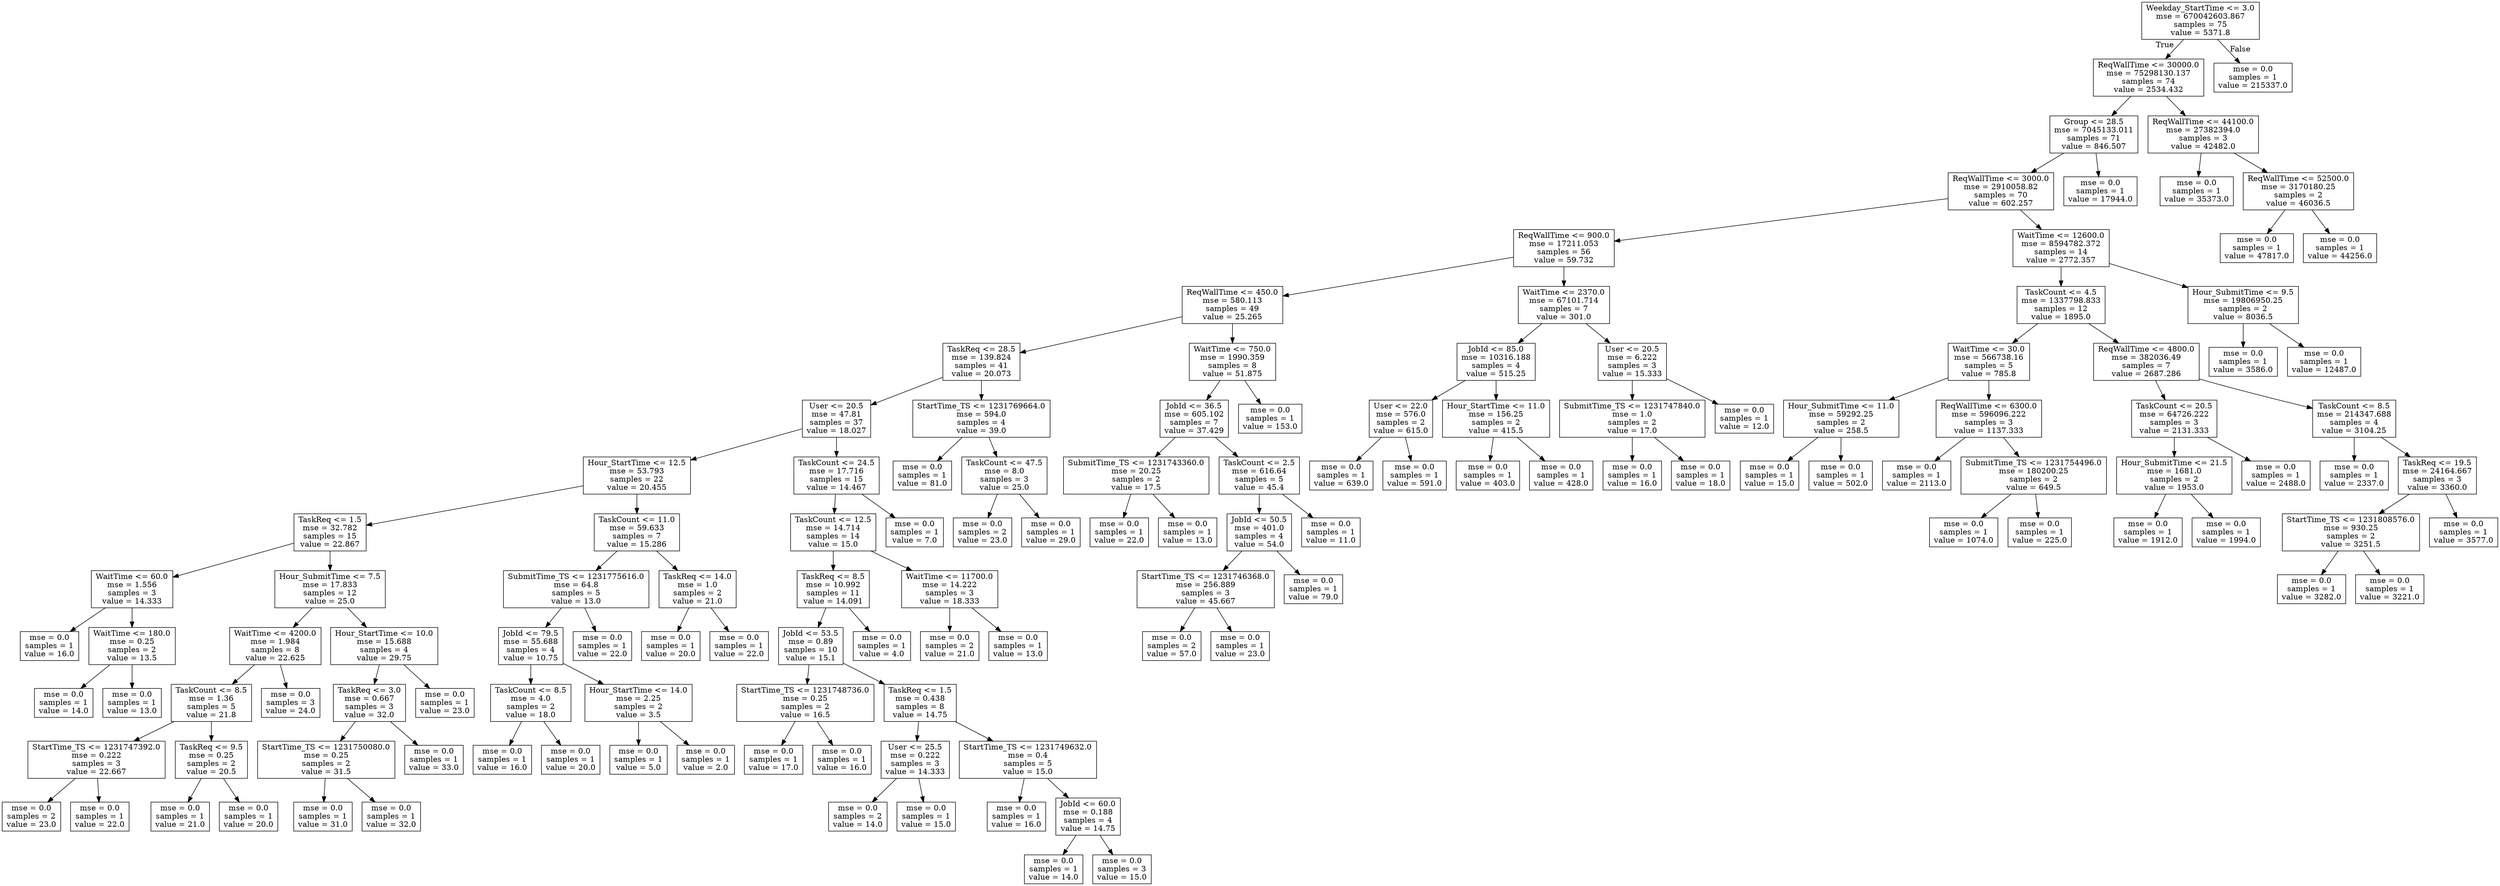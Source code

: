 digraph Tree {
node [shape=box] ;
0 [label="Weekday_StartTime <= 3.0\nmse = 670042603.867\nsamples = 75\nvalue = 5371.8"] ;
1 [label="ReqWallTime <= 30000.0\nmse = 75298130.137\nsamples = 74\nvalue = 2534.432"] ;
0 -> 1 [labeldistance=2.5, labelangle=45, headlabel="True"] ;
2 [label="Group <= 28.5\nmse = 7045133.011\nsamples = 71\nvalue = 846.507"] ;
1 -> 2 ;
3 [label="ReqWallTime <= 3000.0\nmse = 2910058.82\nsamples = 70\nvalue = 602.257"] ;
2 -> 3 ;
4 [label="ReqWallTime <= 900.0\nmse = 17211.053\nsamples = 56\nvalue = 59.732"] ;
3 -> 4 ;
5 [label="ReqWallTime <= 450.0\nmse = 580.113\nsamples = 49\nvalue = 25.265"] ;
4 -> 5 ;
6 [label="TaskReq <= 28.5\nmse = 139.824\nsamples = 41\nvalue = 20.073"] ;
5 -> 6 ;
7 [label="User <= 20.5\nmse = 47.81\nsamples = 37\nvalue = 18.027"] ;
6 -> 7 ;
8 [label="Hour_StartTime <= 12.5\nmse = 53.793\nsamples = 22\nvalue = 20.455"] ;
7 -> 8 ;
9 [label="TaskReq <= 1.5\nmse = 32.782\nsamples = 15\nvalue = 22.867"] ;
8 -> 9 ;
10 [label="WaitTime <= 60.0\nmse = 1.556\nsamples = 3\nvalue = 14.333"] ;
9 -> 10 ;
11 [label="mse = 0.0\nsamples = 1\nvalue = 16.0"] ;
10 -> 11 ;
12 [label="WaitTime <= 180.0\nmse = 0.25\nsamples = 2\nvalue = 13.5"] ;
10 -> 12 ;
13 [label="mse = 0.0\nsamples = 1\nvalue = 14.0"] ;
12 -> 13 ;
14 [label="mse = 0.0\nsamples = 1\nvalue = 13.0"] ;
12 -> 14 ;
15 [label="Hour_SubmitTime <= 7.5\nmse = 17.833\nsamples = 12\nvalue = 25.0"] ;
9 -> 15 ;
16 [label="WaitTime <= 4200.0\nmse = 1.984\nsamples = 8\nvalue = 22.625"] ;
15 -> 16 ;
17 [label="TaskCount <= 8.5\nmse = 1.36\nsamples = 5\nvalue = 21.8"] ;
16 -> 17 ;
18 [label="StartTime_TS <= 1231747392.0\nmse = 0.222\nsamples = 3\nvalue = 22.667"] ;
17 -> 18 ;
19 [label="mse = 0.0\nsamples = 2\nvalue = 23.0"] ;
18 -> 19 ;
20 [label="mse = 0.0\nsamples = 1\nvalue = 22.0"] ;
18 -> 20 ;
21 [label="TaskReq <= 9.5\nmse = 0.25\nsamples = 2\nvalue = 20.5"] ;
17 -> 21 ;
22 [label="mse = 0.0\nsamples = 1\nvalue = 21.0"] ;
21 -> 22 ;
23 [label="mse = 0.0\nsamples = 1\nvalue = 20.0"] ;
21 -> 23 ;
24 [label="mse = 0.0\nsamples = 3\nvalue = 24.0"] ;
16 -> 24 ;
25 [label="Hour_StartTime <= 10.0\nmse = 15.688\nsamples = 4\nvalue = 29.75"] ;
15 -> 25 ;
26 [label="TaskReq <= 3.0\nmse = 0.667\nsamples = 3\nvalue = 32.0"] ;
25 -> 26 ;
27 [label="StartTime_TS <= 1231750080.0\nmse = 0.25\nsamples = 2\nvalue = 31.5"] ;
26 -> 27 ;
28 [label="mse = 0.0\nsamples = 1\nvalue = 31.0"] ;
27 -> 28 ;
29 [label="mse = 0.0\nsamples = 1\nvalue = 32.0"] ;
27 -> 29 ;
30 [label="mse = 0.0\nsamples = 1\nvalue = 33.0"] ;
26 -> 30 ;
31 [label="mse = 0.0\nsamples = 1\nvalue = 23.0"] ;
25 -> 31 ;
32 [label="TaskCount <= 11.0\nmse = 59.633\nsamples = 7\nvalue = 15.286"] ;
8 -> 32 ;
33 [label="SubmitTime_TS <= 1231775616.0\nmse = 64.8\nsamples = 5\nvalue = 13.0"] ;
32 -> 33 ;
34 [label="JobId <= 79.5\nmse = 55.688\nsamples = 4\nvalue = 10.75"] ;
33 -> 34 ;
35 [label="TaskCount <= 8.5\nmse = 4.0\nsamples = 2\nvalue = 18.0"] ;
34 -> 35 ;
36 [label="mse = 0.0\nsamples = 1\nvalue = 16.0"] ;
35 -> 36 ;
37 [label="mse = 0.0\nsamples = 1\nvalue = 20.0"] ;
35 -> 37 ;
38 [label="Hour_StartTime <= 14.0\nmse = 2.25\nsamples = 2\nvalue = 3.5"] ;
34 -> 38 ;
39 [label="mse = 0.0\nsamples = 1\nvalue = 5.0"] ;
38 -> 39 ;
40 [label="mse = 0.0\nsamples = 1\nvalue = 2.0"] ;
38 -> 40 ;
41 [label="mse = 0.0\nsamples = 1\nvalue = 22.0"] ;
33 -> 41 ;
42 [label="TaskReq <= 14.0\nmse = 1.0\nsamples = 2\nvalue = 21.0"] ;
32 -> 42 ;
43 [label="mse = 0.0\nsamples = 1\nvalue = 20.0"] ;
42 -> 43 ;
44 [label="mse = 0.0\nsamples = 1\nvalue = 22.0"] ;
42 -> 44 ;
45 [label="TaskCount <= 24.5\nmse = 17.716\nsamples = 15\nvalue = 14.467"] ;
7 -> 45 ;
46 [label="TaskCount <= 12.5\nmse = 14.714\nsamples = 14\nvalue = 15.0"] ;
45 -> 46 ;
47 [label="TaskReq <= 8.5\nmse = 10.992\nsamples = 11\nvalue = 14.091"] ;
46 -> 47 ;
48 [label="JobId <= 53.5\nmse = 0.89\nsamples = 10\nvalue = 15.1"] ;
47 -> 48 ;
49 [label="StartTime_TS <= 1231748736.0\nmse = 0.25\nsamples = 2\nvalue = 16.5"] ;
48 -> 49 ;
50 [label="mse = 0.0\nsamples = 1\nvalue = 17.0"] ;
49 -> 50 ;
51 [label="mse = 0.0\nsamples = 1\nvalue = 16.0"] ;
49 -> 51 ;
52 [label="TaskReq <= 1.5\nmse = 0.438\nsamples = 8\nvalue = 14.75"] ;
48 -> 52 ;
53 [label="User <= 25.5\nmse = 0.222\nsamples = 3\nvalue = 14.333"] ;
52 -> 53 ;
54 [label="mse = 0.0\nsamples = 2\nvalue = 14.0"] ;
53 -> 54 ;
55 [label="mse = 0.0\nsamples = 1\nvalue = 15.0"] ;
53 -> 55 ;
56 [label="StartTime_TS <= 1231749632.0\nmse = 0.4\nsamples = 5\nvalue = 15.0"] ;
52 -> 56 ;
57 [label="mse = 0.0\nsamples = 1\nvalue = 16.0"] ;
56 -> 57 ;
58 [label="JobId <= 60.0\nmse = 0.188\nsamples = 4\nvalue = 14.75"] ;
56 -> 58 ;
59 [label="mse = 0.0\nsamples = 1\nvalue = 14.0"] ;
58 -> 59 ;
60 [label="mse = 0.0\nsamples = 3\nvalue = 15.0"] ;
58 -> 60 ;
61 [label="mse = 0.0\nsamples = 1\nvalue = 4.0"] ;
47 -> 61 ;
62 [label="WaitTime <= 11700.0\nmse = 14.222\nsamples = 3\nvalue = 18.333"] ;
46 -> 62 ;
63 [label="mse = 0.0\nsamples = 2\nvalue = 21.0"] ;
62 -> 63 ;
64 [label="mse = 0.0\nsamples = 1\nvalue = 13.0"] ;
62 -> 64 ;
65 [label="mse = 0.0\nsamples = 1\nvalue = 7.0"] ;
45 -> 65 ;
66 [label="StartTime_TS <= 1231769664.0\nmse = 594.0\nsamples = 4\nvalue = 39.0"] ;
6 -> 66 ;
67 [label="mse = 0.0\nsamples = 1\nvalue = 81.0"] ;
66 -> 67 ;
68 [label="TaskCount <= 47.5\nmse = 8.0\nsamples = 3\nvalue = 25.0"] ;
66 -> 68 ;
69 [label="mse = 0.0\nsamples = 2\nvalue = 23.0"] ;
68 -> 69 ;
70 [label="mse = 0.0\nsamples = 1\nvalue = 29.0"] ;
68 -> 70 ;
71 [label="WaitTime <= 750.0\nmse = 1990.359\nsamples = 8\nvalue = 51.875"] ;
5 -> 71 ;
72 [label="JobId <= 36.5\nmse = 605.102\nsamples = 7\nvalue = 37.429"] ;
71 -> 72 ;
73 [label="SubmitTime_TS <= 1231743360.0\nmse = 20.25\nsamples = 2\nvalue = 17.5"] ;
72 -> 73 ;
74 [label="mse = 0.0\nsamples = 1\nvalue = 22.0"] ;
73 -> 74 ;
75 [label="mse = 0.0\nsamples = 1\nvalue = 13.0"] ;
73 -> 75 ;
76 [label="TaskCount <= 2.5\nmse = 616.64\nsamples = 5\nvalue = 45.4"] ;
72 -> 76 ;
77 [label="JobId <= 50.5\nmse = 401.0\nsamples = 4\nvalue = 54.0"] ;
76 -> 77 ;
78 [label="StartTime_TS <= 1231746368.0\nmse = 256.889\nsamples = 3\nvalue = 45.667"] ;
77 -> 78 ;
79 [label="mse = 0.0\nsamples = 2\nvalue = 57.0"] ;
78 -> 79 ;
80 [label="mse = 0.0\nsamples = 1\nvalue = 23.0"] ;
78 -> 80 ;
81 [label="mse = 0.0\nsamples = 1\nvalue = 79.0"] ;
77 -> 81 ;
82 [label="mse = 0.0\nsamples = 1\nvalue = 11.0"] ;
76 -> 82 ;
83 [label="mse = 0.0\nsamples = 1\nvalue = 153.0"] ;
71 -> 83 ;
84 [label="WaitTime <= 2370.0\nmse = 67101.714\nsamples = 7\nvalue = 301.0"] ;
4 -> 84 ;
85 [label="JobId <= 85.0\nmse = 10316.188\nsamples = 4\nvalue = 515.25"] ;
84 -> 85 ;
86 [label="User <= 22.0\nmse = 576.0\nsamples = 2\nvalue = 615.0"] ;
85 -> 86 ;
87 [label="mse = 0.0\nsamples = 1\nvalue = 639.0"] ;
86 -> 87 ;
88 [label="mse = 0.0\nsamples = 1\nvalue = 591.0"] ;
86 -> 88 ;
89 [label="Hour_StartTime <= 11.0\nmse = 156.25\nsamples = 2\nvalue = 415.5"] ;
85 -> 89 ;
90 [label="mse = 0.0\nsamples = 1\nvalue = 403.0"] ;
89 -> 90 ;
91 [label="mse = 0.0\nsamples = 1\nvalue = 428.0"] ;
89 -> 91 ;
92 [label="User <= 20.5\nmse = 6.222\nsamples = 3\nvalue = 15.333"] ;
84 -> 92 ;
93 [label="SubmitTime_TS <= 1231747840.0\nmse = 1.0\nsamples = 2\nvalue = 17.0"] ;
92 -> 93 ;
94 [label="mse = 0.0\nsamples = 1\nvalue = 16.0"] ;
93 -> 94 ;
95 [label="mse = 0.0\nsamples = 1\nvalue = 18.0"] ;
93 -> 95 ;
96 [label="mse = 0.0\nsamples = 1\nvalue = 12.0"] ;
92 -> 96 ;
97 [label="WaitTime <= 12600.0\nmse = 8594782.372\nsamples = 14\nvalue = 2772.357"] ;
3 -> 97 ;
98 [label="TaskCount <= 4.5\nmse = 1337798.833\nsamples = 12\nvalue = 1895.0"] ;
97 -> 98 ;
99 [label="WaitTime <= 30.0\nmse = 566738.16\nsamples = 5\nvalue = 785.8"] ;
98 -> 99 ;
100 [label="Hour_SubmitTime <= 11.0\nmse = 59292.25\nsamples = 2\nvalue = 258.5"] ;
99 -> 100 ;
101 [label="mse = 0.0\nsamples = 1\nvalue = 15.0"] ;
100 -> 101 ;
102 [label="mse = 0.0\nsamples = 1\nvalue = 502.0"] ;
100 -> 102 ;
103 [label="ReqWallTime <= 6300.0\nmse = 596096.222\nsamples = 3\nvalue = 1137.333"] ;
99 -> 103 ;
104 [label="mse = 0.0\nsamples = 1\nvalue = 2113.0"] ;
103 -> 104 ;
105 [label="SubmitTime_TS <= 1231754496.0\nmse = 180200.25\nsamples = 2\nvalue = 649.5"] ;
103 -> 105 ;
106 [label="mse = 0.0\nsamples = 1\nvalue = 1074.0"] ;
105 -> 106 ;
107 [label="mse = 0.0\nsamples = 1\nvalue = 225.0"] ;
105 -> 107 ;
108 [label="ReqWallTime <= 4800.0\nmse = 382036.49\nsamples = 7\nvalue = 2687.286"] ;
98 -> 108 ;
109 [label="TaskCount <= 20.5\nmse = 64726.222\nsamples = 3\nvalue = 2131.333"] ;
108 -> 109 ;
110 [label="Hour_SubmitTime <= 21.5\nmse = 1681.0\nsamples = 2\nvalue = 1953.0"] ;
109 -> 110 ;
111 [label="mse = 0.0\nsamples = 1\nvalue = 1912.0"] ;
110 -> 111 ;
112 [label="mse = 0.0\nsamples = 1\nvalue = 1994.0"] ;
110 -> 112 ;
113 [label="mse = 0.0\nsamples = 1\nvalue = 2488.0"] ;
109 -> 113 ;
114 [label="TaskCount <= 8.5\nmse = 214347.688\nsamples = 4\nvalue = 3104.25"] ;
108 -> 114 ;
115 [label="mse = 0.0\nsamples = 1\nvalue = 2337.0"] ;
114 -> 115 ;
116 [label="TaskReq <= 19.5\nmse = 24164.667\nsamples = 3\nvalue = 3360.0"] ;
114 -> 116 ;
117 [label="StartTime_TS <= 1231808576.0\nmse = 930.25\nsamples = 2\nvalue = 3251.5"] ;
116 -> 117 ;
118 [label="mse = 0.0\nsamples = 1\nvalue = 3282.0"] ;
117 -> 118 ;
119 [label="mse = 0.0\nsamples = 1\nvalue = 3221.0"] ;
117 -> 119 ;
120 [label="mse = 0.0\nsamples = 1\nvalue = 3577.0"] ;
116 -> 120 ;
121 [label="Hour_SubmitTime <= 9.5\nmse = 19806950.25\nsamples = 2\nvalue = 8036.5"] ;
97 -> 121 ;
122 [label="mse = 0.0\nsamples = 1\nvalue = 3586.0"] ;
121 -> 122 ;
123 [label="mse = 0.0\nsamples = 1\nvalue = 12487.0"] ;
121 -> 123 ;
124 [label="mse = 0.0\nsamples = 1\nvalue = 17944.0"] ;
2 -> 124 ;
125 [label="ReqWallTime <= 44100.0\nmse = 27382394.0\nsamples = 3\nvalue = 42482.0"] ;
1 -> 125 ;
126 [label="mse = 0.0\nsamples = 1\nvalue = 35373.0"] ;
125 -> 126 ;
127 [label="ReqWallTime <= 52500.0\nmse = 3170180.25\nsamples = 2\nvalue = 46036.5"] ;
125 -> 127 ;
128 [label="mse = 0.0\nsamples = 1\nvalue = 47817.0"] ;
127 -> 128 ;
129 [label="mse = 0.0\nsamples = 1\nvalue = 44256.0"] ;
127 -> 129 ;
130 [label="mse = 0.0\nsamples = 1\nvalue = 215337.0"] ;
0 -> 130 [labeldistance=2.5, labelangle=-45, headlabel="False"] ;
}